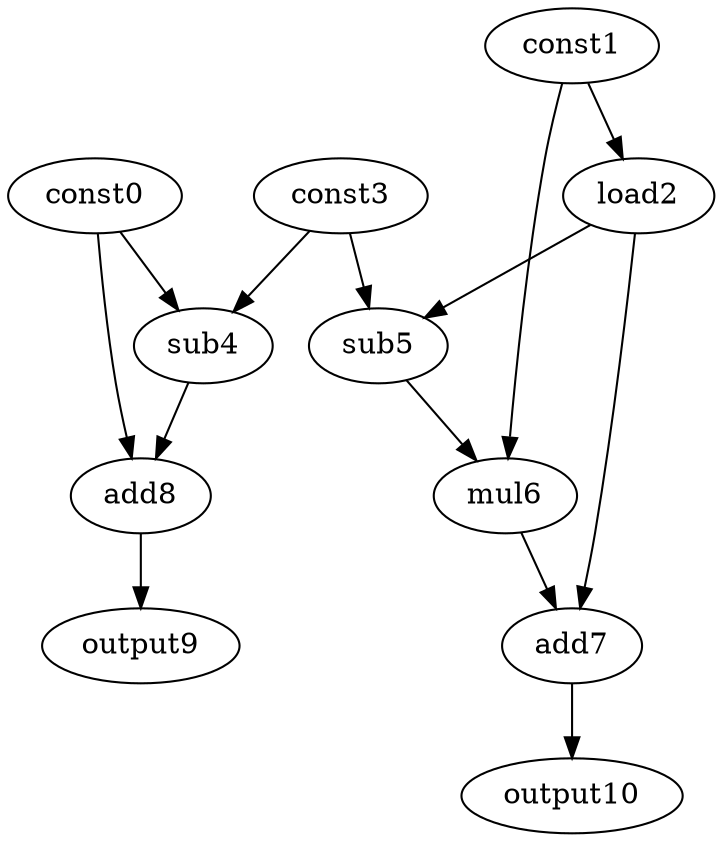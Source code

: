 digraph G { 
const0[opcode=const]; 
const1[opcode=const]; 
load2[opcode=load]; 
const3[opcode=const]; 
sub4[opcode=sub]; 
sub5[opcode=sub]; 
mul6[opcode=mul]; 
add7[opcode=add]; 
add8[opcode=add]; 
output9[opcode=output]; 
output10[opcode=output]; 
const1->load2[operand=0];
const0->sub4[operand=0];
const3->sub4[operand=1];
load2->sub5[operand=0];
const3->sub5[operand=1];
const0->add8[operand=0];
sub4->add8[operand=1];
const1->mul6[operand=0];
sub5->mul6[operand=1];
add8->output9[operand=0];
load2->add7[operand=0];
mul6->add7[operand=1];
add7->output10[operand=0];
}
